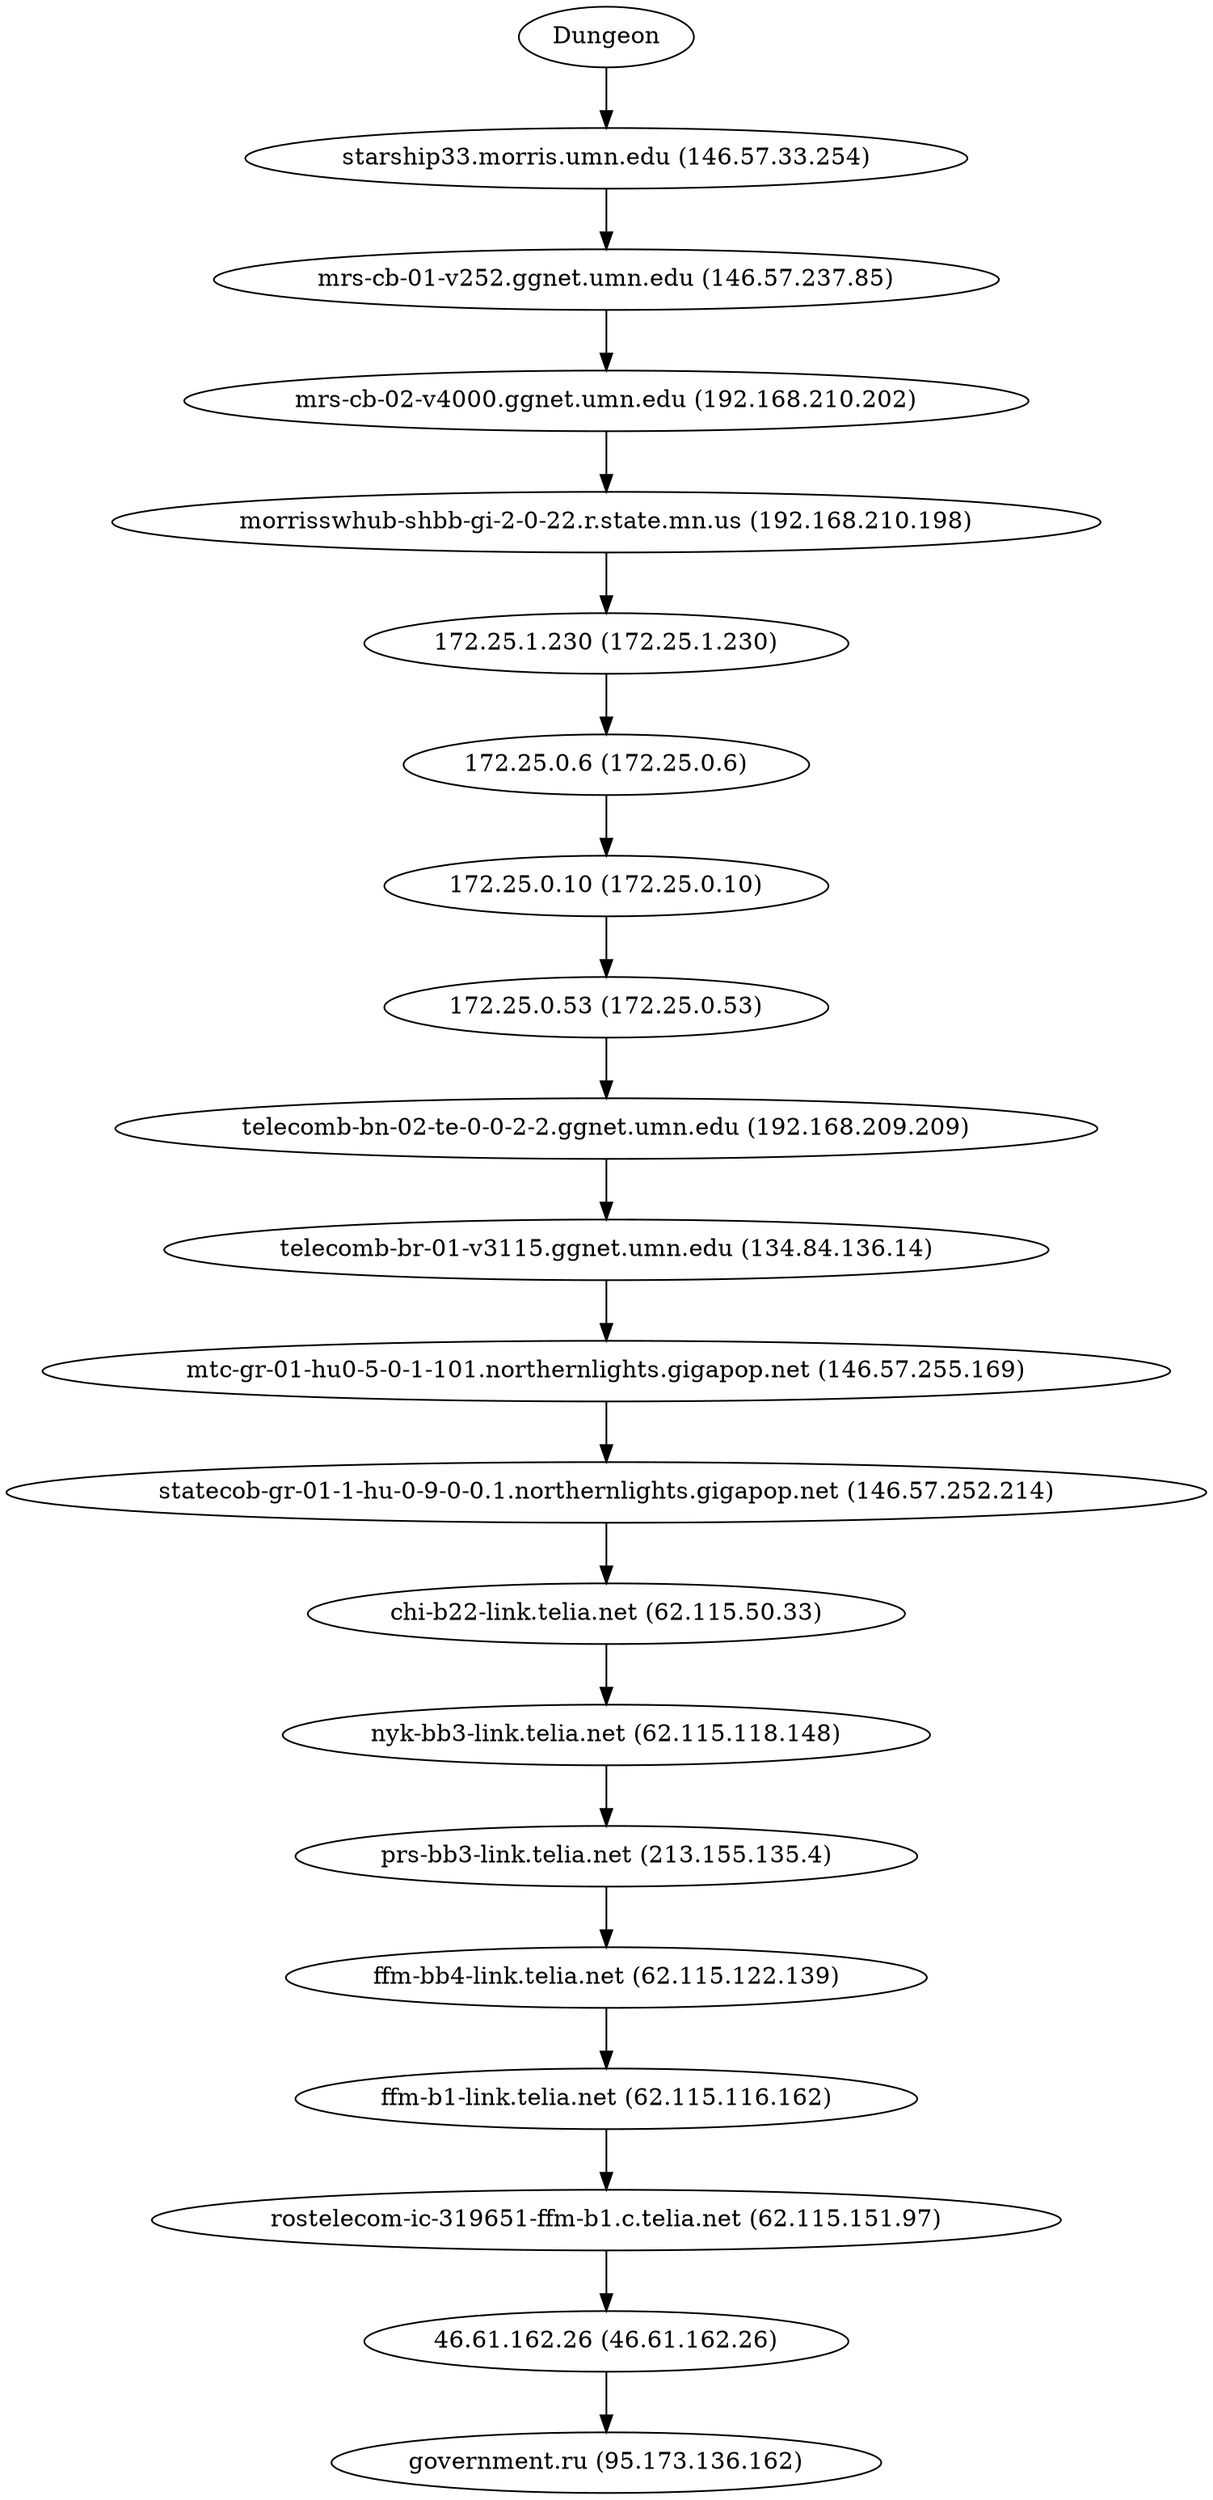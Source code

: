 digraph network {

// traceroute to government.ru (95.173.136.162), 60 hops max, 60 byte packets
"Dungeon" -> "starship33.morris.umn.edu (146.57.33.254)";
"starship33.morris.umn.edu (146.57.33.254)" -> "mrs-cb-01-v252.ggnet.umn.edu (146.57.237.85)";
"mrs-cb-01-v252.ggnet.umn.edu (146.57.237.85)" -> "mrs-cb-02-v4000.ggnet.umn.edu (192.168.210.202)";
"mrs-cb-02-v4000.ggnet.umn.edu (192.168.210.202)" -> "morrisswhub-shbb-gi-2-0-22.r.state.mn.us (192.168.210.198)";
"morrisswhub-shbb-gi-2-0-22.r.state.mn.us (192.168.210.198)" -> "172.25.1.230 (172.25.1.230)";
"172.25.1.230 (172.25.1.230)" -> "172.25.0.6 (172.25.0.6)";
"172.25.0.6 (172.25.0.6)" -> "172.25.0.10 (172.25.0.10)";
"172.25.0.10 (172.25.0.10)" -> "172.25.0.53 (172.25.0.53)";
"172.25.0.53 (172.25.0.53)" -> "telecomb-bn-02-te-0-0-2-2.ggnet.umn.edu (192.168.209.209)";
"telecomb-bn-02-te-0-0-2-2.ggnet.umn.edu (192.168.209.209)" -> "telecomb-br-01-v3115.ggnet.umn.edu (134.84.136.14)";
"telecomb-br-01-v3115.ggnet.umn.edu (134.84.136.14)" -> "mtc-gr-01-hu0-5-0-1-101.northernlights.gigapop.net (146.57.255.169)";
"mtc-gr-01-hu0-5-0-1-101.northernlights.gigapop.net (146.57.255.169)" -> "statecob-gr-01-1-hu-0-9-0-0.1.northernlights.gigapop.net (146.57.252.214)";
"statecob-gr-01-1-hu-0-9-0-0.1.northernlights.gigapop.net (146.57.252.214)" -> "chi-b22-link.telia.net (62.115.50.33)";
"chi-b22-link.telia.net (62.115.50.33)" -> "nyk-bb3-link.telia.net (62.115.118.148)";
"nyk-bb3-link.telia.net (62.115.118.148)" -> "prs-bb3-link.telia.net (213.155.135.4)";
"prs-bb3-link.telia.net (213.155.135.4)" -> "ffm-bb4-link.telia.net (62.115.122.139)";
"ffm-bb4-link.telia.net (62.115.122.139)" -> "ffm-b1-link.telia.net (62.115.116.162)";
"ffm-b1-link.telia.net (62.115.116.162)" -> "rostelecom-ic-319651-ffm-b1.c.telia.net (62.115.151.97)";
"rostelecom-ic-319651-ffm-b1.c.telia.net (62.115.151.97)" -> "46.61.162.26 (46.61.162.26)";
"46.61.162.26 (46.61.162.26)" -> "government.ru (95.173.136.162)";
}
